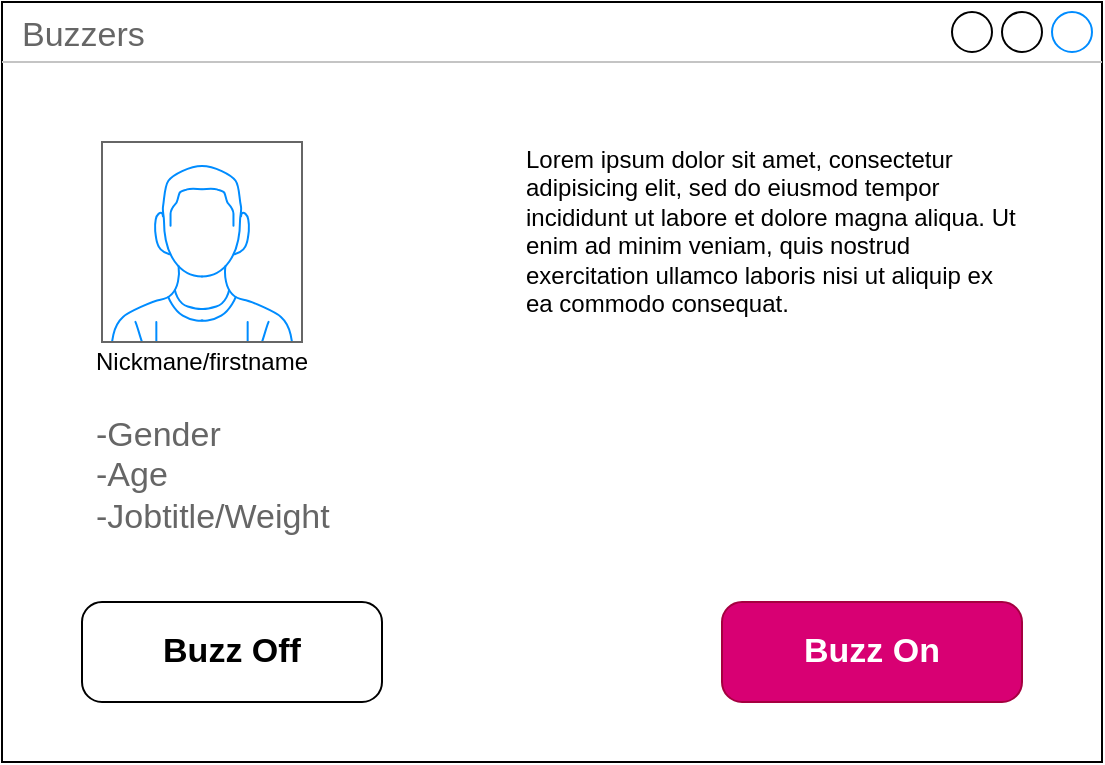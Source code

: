 <mxfile version="12.2.6" type="github" pages="1">
  <diagram id="c8trHOqpOtLHYseAwmeI" name="Page-1">
    <mxGraphModel dx="1024" dy="566" grid="1" gridSize="10" guides="1" tooltips="1" connect="1" arrows="1" fold="1" page="1" pageScale="1" pageWidth="850" pageHeight="1100" math="0" shadow="0">
      <root>
        <mxCell id="0"/>
        <mxCell id="1" parent="0"/>
        <mxCell id="1sQjtHrPjkH_t4jUiwV0-1" value="Buzzers" style="strokeWidth=1;shadow=0;dashed=0;align=center;html=1;shape=mxgraph.mockup.containers.window;align=left;verticalAlign=top;spacingLeft=8;strokeColor2=#008cff;strokeColor3=#c4c4c4;fontColor=#666666;mainText=;fontSize=17;labelBackgroundColor=none;" vertex="1" parent="1">
          <mxGeometry x="40" y="40" width="550" height="380" as="geometry"/>
        </mxCell>
        <mxCell id="1sQjtHrPjkH_t4jUiwV0-2" value="" style="verticalLabelPosition=bottom;shadow=0;dashed=0;align=center;html=1;verticalAlign=top;strokeWidth=1;shape=mxgraph.mockup.containers.userMale;strokeColor=#666666;strokeColor2=#008cff;" vertex="1" parent="1">
          <mxGeometry x="90" y="110" width="100" height="100" as="geometry"/>
        </mxCell>
        <mxCell id="1sQjtHrPjkH_t4jUiwV0-3" value="Nickmane/firstname" style="text;html=1;strokeColor=none;fillColor=none;align=center;verticalAlign=middle;whiteSpace=wrap;rounded=0;" vertex="1" parent="1">
          <mxGeometry x="120" y="210" width="40" height="20" as="geometry"/>
        </mxCell>
        <mxCell id="1sQjtHrPjkH_t4jUiwV0-4" value="Lorem ipsum dolor sit amet, consectetur adipisicing elit, sed do eiusmod tempor incididunt ut labore et dolore magna aliqua. Ut enim ad minim veniam, quis nostrud exercitation ullamco laboris nisi ut aliquip ex ea commodo consequat.&amp;nbsp;" style="text;spacingTop=-5;whiteSpace=wrap;html=1;align=left;fontSize=12;fontFamily=Helvetica;fillColor=none;strokeColor=none;" vertex="1" parent="1">
          <mxGeometry x="300" y="110" width="250" height="280" as="geometry"/>
        </mxCell>
        <mxCell id="1sQjtHrPjkH_t4jUiwV0-5" value="-Gender&lt;br&gt;-Age&lt;br&gt;-Jobtitle/Weight&lt;br&gt;" style="strokeWidth=1;shadow=0;dashed=0;align=center;html=1;shape=mxgraph.mockup.text.bulletedList;textColor=#666666;mainText=,,,,;textSize=17;bulletStyle=none;strokeColor=none;fillColor=none;align=left;verticalAlign=top;fontSize=17;fontColor=#666666;" vertex="1" parent="1">
          <mxGeometry x="85" y="240" width="150" height="135" as="geometry"/>
        </mxCell>
        <mxCell id="1sQjtHrPjkH_t4jUiwV0-15" value="Buzz Off" style="strokeWidth=1;shadow=0;dashed=0;align=center;html=1;shape=mxgraph.mockup.buttons.button;mainText=;buttonStyle=round;fontSize=17;fontStyle=1;whiteSpace=wrap;" vertex="1" parent="1">
          <mxGeometry x="80" y="340" width="150" height="50" as="geometry"/>
        </mxCell>
        <mxCell id="1sQjtHrPjkH_t4jUiwV0-16" value="Buzz On" style="strokeWidth=1;shadow=0;dashed=0;align=center;html=1;shape=mxgraph.mockup.buttons.button;strokeColor=#A50040;mainText=;buttonStyle=round;fontSize=17;fontStyle=1;fillColor=#d80073;whiteSpace=wrap;fontColor=#ffffff;" vertex="1" parent="1">
          <mxGeometry x="400" y="340" width="150" height="50" as="geometry"/>
        </mxCell>
      </root>
    </mxGraphModel>
  </diagram>
</mxfile>
